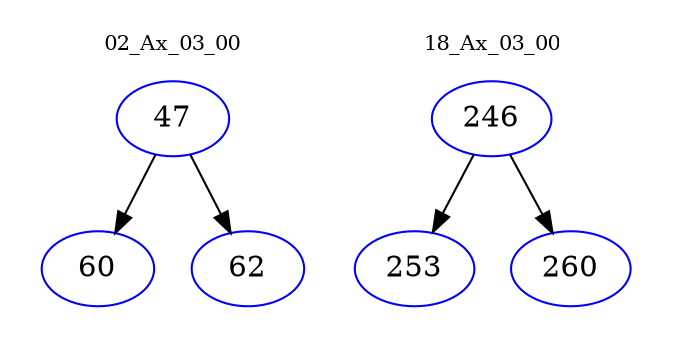 digraph{
subgraph cluster_0 {
color = white
label = "02_Ax_03_00";
fontsize=10;
T0_47 [label="47", color="blue"]
T0_47 -> T0_60 [color="black"]
T0_60 [label="60", color="blue"]
T0_47 -> T0_62 [color="black"]
T0_62 [label="62", color="blue"]
}
subgraph cluster_1 {
color = white
label = "18_Ax_03_00";
fontsize=10;
T1_246 [label="246", color="blue"]
T1_246 -> T1_253 [color="black"]
T1_253 [label="253", color="blue"]
T1_246 -> T1_260 [color="black"]
T1_260 [label="260", color="blue"]
}
}
